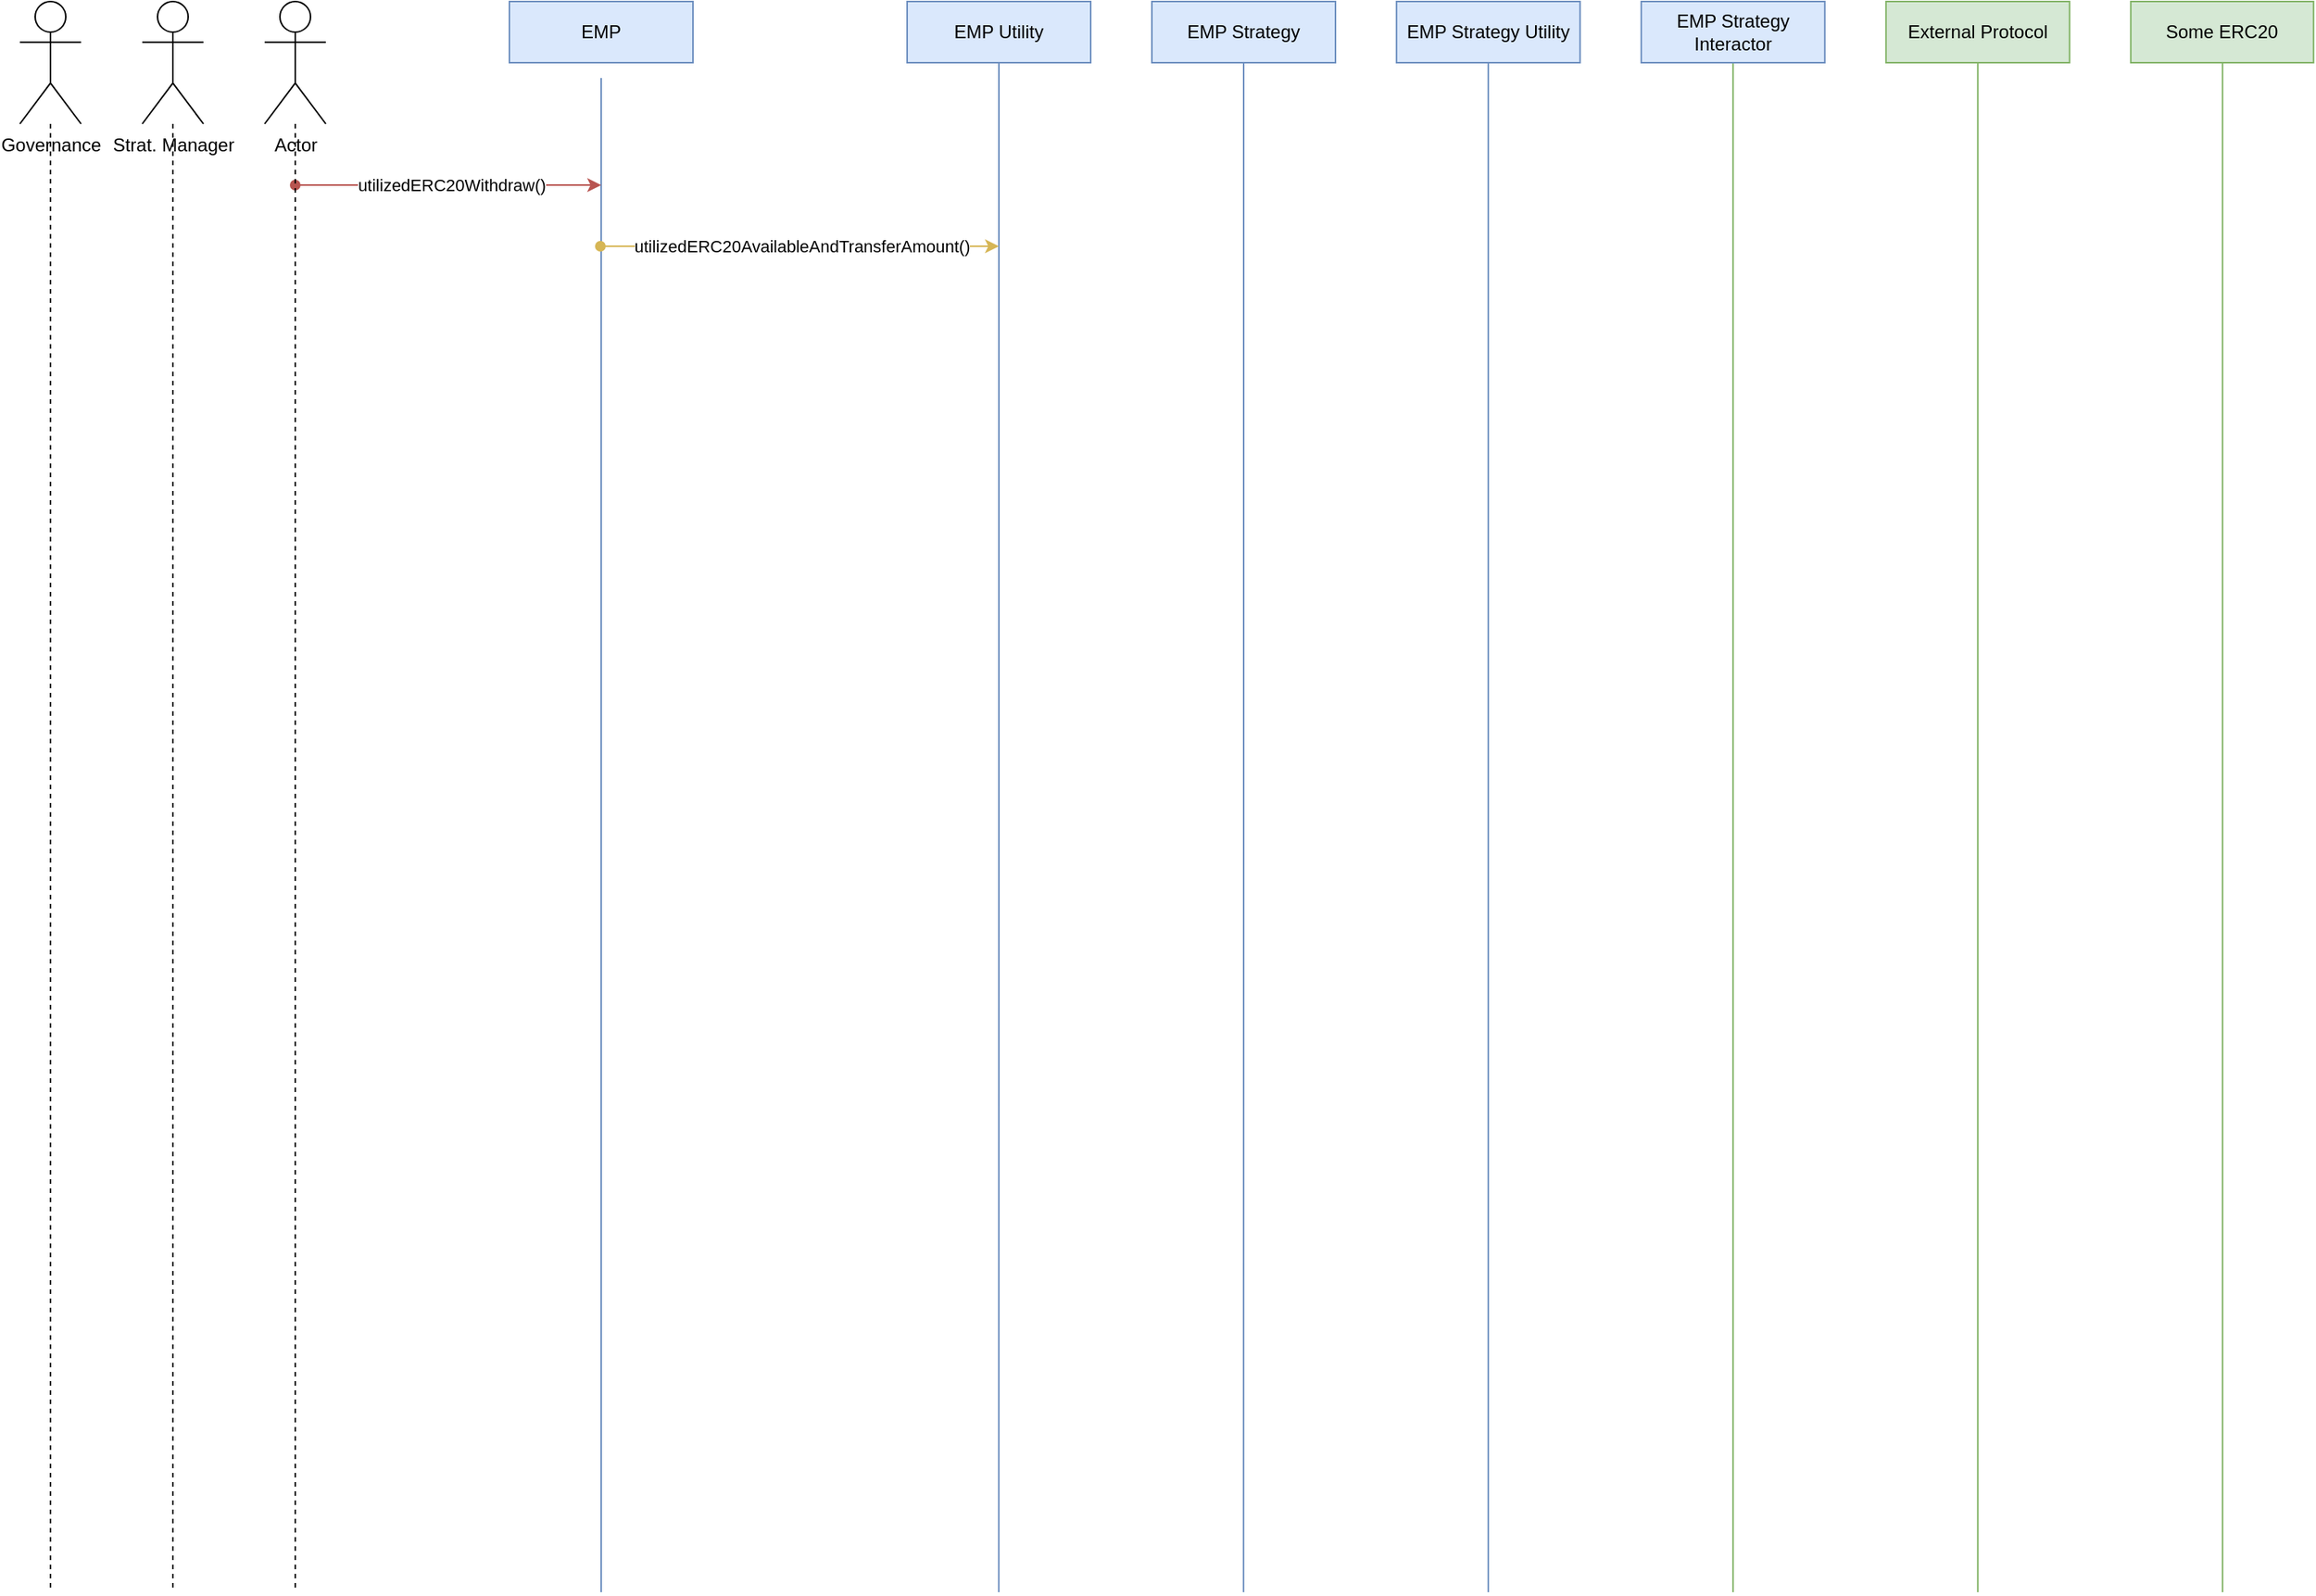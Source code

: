 <mxfile version="24.8.3">
  <diagram name="Page-1" id="bt_N6gOZEhPMWWkY3jSD">
    <mxGraphModel dx="2049" dy="1066" grid="1" gridSize="10" guides="1" tooltips="1" connect="1" arrows="1" fold="1" page="1" pageScale="1" pageWidth="850" pageHeight="1100" math="0" shadow="0">
      <root>
        <mxCell id="0" />
        <mxCell id="1" parent="0" />
        <mxCell id="zzmFLusPvgdIY0-GEy54-1" style="edgeStyle=orthogonalEdgeStyle;rounded=0;orthogonalLoop=1;jettySize=auto;html=1;exitX=0.5;exitY=1;exitDx=0;exitDy=0;fillColor=#dae8fc;strokeColor=#6c8ebf;endArrow=none;endFill=0;" edge="1" parent="1">
          <mxGeometry relative="1" as="geometry">
            <mxPoint x="420" y="1080" as="targetPoint" />
            <mxPoint x="420" y="90" as="sourcePoint" />
            <Array as="points">
              <mxPoint x="420" y="540" />
              <mxPoint x="420" y="540" />
            </Array>
          </mxGeometry>
        </mxCell>
        <mxCell id="zzmFLusPvgdIY0-GEy54-2" value="EMP" style="rounded=0;whiteSpace=wrap;html=1;fillColor=#dae8fc;strokeColor=#6c8ebf;" vertex="1" parent="1">
          <mxGeometry x="360" y="40" width="120" height="40" as="geometry" />
        </mxCell>
        <mxCell id="zzmFLusPvgdIY0-GEy54-3" style="edgeStyle=orthogonalEdgeStyle;rounded=0;orthogonalLoop=1;jettySize=auto;html=1;fillColor=#dae8fc;strokeColor=#6c8ebf;endArrow=none;endFill=0;" edge="1" parent="1" source="zzmFLusPvgdIY0-GEy54-4">
          <mxGeometry relative="1" as="geometry">
            <mxPoint x="839.9" y="1080" as="targetPoint" />
            <mxPoint x="840.029" y="160" as="sourcePoint" />
          </mxGeometry>
        </mxCell>
        <mxCell id="zzmFLusPvgdIY0-GEy54-4" value="EMP Strategy" style="rounded=0;whiteSpace=wrap;html=1;fillColor=#dae8fc;strokeColor=#6c8ebf;" vertex="1" parent="1">
          <mxGeometry x="780.0" y="40" width="120" height="40" as="geometry" />
        </mxCell>
        <mxCell id="zzmFLusPvgdIY0-GEy54-5" style="edgeStyle=orthogonalEdgeStyle;rounded=0;orthogonalLoop=1;jettySize=auto;html=1;fillColor=#d5e8d4;strokeColor=#82b366;endArrow=none;endFill=0;" edge="1" parent="1" source="zzmFLusPvgdIY0-GEy54-6">
          <mxGeometry relative="1" as="geometry">
            <mxPoint x="1159.9" y="1080" as="targetPoint" />
            <mxPoint x="1159.866" y="120" as="sourcePoint" />
            <Array as="points" />
          </mxGeometry>
        </mxCell>
        <mxCell id="zzmFLusPvgdIY0-GEy54-6" value="EMP Strategy Interactor" style="rounded=0;whiteSpace=wrap;html=1;fillColor=#dae8fc;strokeColor=#6c8ebf;" vertex="1" parent="1">
          <mxGeometry x="1099.9" y="40" width="120" height="40" as="geometry" />
        </mxCell>
        <mxCell id="zzmFLusPvgdIY0-GEy54-7" style="edgeStyle=orthogonalEdgeStyle;rounded=0;orthogonalLoop=1;jettySize=auto;html=1;fillColor=#d5e8d4;strokeColor=#82b366;endArrow=none;endFill=0;" edge="1" parent="1" source="zzmFLusPvgdIY0-GEy54-8">
          <mxGeometry relative="1" as="geometry">
            <mxPoint x="1319.9" y="1080" as="targetPoint" />
          </mxGeometry>
        </mxCell>
        <mxCell id="zzmFLusPvgdIY0-GEy54-8" value="External Protocol" style="rounded=0;whiteSpace=wrap;html=1;fillColor=#d5e8d4;strokeColor=#82b366;" vertex="1" parent="1">
          <mxGeometry x="1259.9" y="40" width="120" height="40" as="geometry" />
        </mxCell>
        <mxCell id="zzmFLusPvgdIY0-GEy54-9" style="edgeStyle=orthogonalEdgeStyle;rounded=0;orthogonalLoop=1;jettySize=auto;html=1;endArrow=classic;endFill=1;fillColor=#f8cecc;strokeColor=#b85450;startArrow=oval;startFill=1;" edge="1" parent="1">
          <mxGeometry relative="1" as="geometry">
            <mxPoint x="420" y="160" as="targetPoint" />
            <mxPoint x="220" y="160" as="sourcePoint" />
          </mxGeometry>
        </mxCell>
        <mxCell id="zzmFLusPvgdIY0-GEy54-10" value="utilizedERC20Withdraw()" style="edgeLabel;html=1;align=center;verticalAlign=middle;resizable=0;points=[];" vertex="1" connectable="0" parent="zzmFLusPvgdIY0-GEy54-9">
          <mxGeometry x="0.175" y="1" relative="1" as="geometry">
            <mxPoint x="-16" y="1" as="offset" />
          </mxGeometry>
        </mxCell>
        <mxCell id="zzmFLusPvgdIY0-GEy54-11" style="edgeStyle=orthogonalEdgeStyle;rounded=0;orthogonalLoop=1;jettySize=auto;html=1;dashed=1;endArrow=none;endFill=0;" edge="1" parent="1" source="zzmFLusPvgdIY0-GEy54-12">
          <mxGeometry relative="1" as="geometry">
            <mxPoint x="220" y="1080" as="targetPoint" />
            <mxPoint x="220.034" y="240" as="sourcePoint" />
            <Array as="points" />
          </mxGeometry>
        </mxCell>
        <mxCell id="zzmFLusPvgdIY0-GEy54-12" value="Actor" style="shape=umlActor;verticalLabelPosition=bottom;verticalAlign=top;html=1;outlineConnect=0;" vertex="1" parent="1">
          <mxGeometry x="200" y="40" width="40" height="80" as="geometry" />
        </mxCell>
        <mxCell id="zzmFLusPvgdIY0-GEy54-13" style="edgeStyle=orthogonalEdgeStyle;rounded=0;orthogonalLoop=1;jettySize=auto;html=1;fillColor=#d5e8d4;strokeColor=#82b366;exitX=0.502;exitY=0.5;exitDx=0;exitDy=0;exitPerimeter=0;endArrow=none;endFill=0;" edge="1" parent="1" source="zzmFLusPvgdIY0-GEy54-14">
          <mxGeometry relative="1" as="geometry">
            <mxPoint x="1479.9" y="1080" as="targetPoint" />
            <mxPoint x="819.659" y="200" as="sourcePoint" />
            <Array as="points">
              <mxPoint x="1479.9" y="640" />
            </Array>
          </mxGeometry>
        </mxCell>
        <mxCell id="zzmFLusPvgdIY0-GEy54-14" value="Some ERC20" style="rounded=0;whiteSpace=wrap;html=1;fillColor=#d5e8d4;strokeColor=#82b366;" vertex="1" parent="1">
          <mxGeometry x="1419.9" y="40" width="119.49" height="40" as="geometry" />
        </mxCell>
        <mxCell id="zzmFLusPvgdIY0-GEy54-38" style="edgeStyle=orthogonalEdgeStyle;rounded=0;orthogonalLoop=1;jettySize=auto;html=1;exitX=0.5;exitY=1;exitDx=0;exitDy=0;fillColor=#dae8fc;strokeColor=#6c8ebf;endArrow=none;endFill=0;" edge="1" parent="1" source="zzmFLusPvgdIY0-GEy54-39">
          <mxGeometry relative="1" as="geometry">
            <mxPoint x="679.9" y="1080" as="targetPoint" />
          </mxGeometry>
        </mxCell>
        <mxCell id="zzmFLusPvgdIY0-GEy54-39" value="EMP Utility" style="rounded=0;whiteSpace=wrap;html=1;fillColor=#dae8fc;strokeColor=#6c8ebf;" vertex="1" parent="1">
          <mxGeometry x="620" y="40" width="120" height="40" as="geometry" />
        </mxCell>
        <mxCell id="zzmFLusPvgdIY0-GEy54-40" style="edgeStyle=orthogonalEdgeStyle;rounded=0;orthogonalLoop=1;jettySize=auto;html=1;endArrow=classic;endFill=1;fillColor=#fff2cc;strokeColor=#d6b656;startArrow=oval;startFill=1;" edge="1" parent="1">
          <mxGeometry relative="1" as="geometry">
            <mxPoint x="680" y="200" as="targetPoint" />
            <mxPoint x="419.48" y="200" as="sourcePoint" />
            <Array as="points">
              <mxPoint x="530" y="200" />
              <mxPoint x="530" y="200" />
            </Array>
          </mxGeometry>
        </mxCell>
        <mxCell id="zzmFLusPvgdIY0-GEy54-41" value="utilizedERC20AvailableAndTransferAmount()" style="edgeLabel;html=1;align=center;verticalAlign=middle;resizable=0;points=[];" vertex="1" connectable="0" parent="zzmFLusPvgdIY0-GEy54-40">
          <mxGeometry y="-2" relative="1" as="geometry">
            <mxPoint x="1" y="-2" as="offset" />
          </mxGeometry>
        </mxCell>
        <mxCell id="zzmFLusPvgdIY0-GEy54-42" style="edgeStyle=orthogonalEdgeStyle;rounded=0;orthogonalLoop=1;jettySize=auto;html=1;fillColor=#dae8fc;strokeColor=#6c8ebf;endArrow=none;endFill=0;" edge="1" parent="1" source="zzmFLusPvgdIY0-GEy54-43">
          <mxGeometry relative="1" as="geometry">
            <mxPoint x="999.9" y="1080" as="targetPoint" />
          </mxGeometry>
        </mxCell>
        <mxCell id="zzmFLusPvgdIY0-GEy54-43" value="EMP Strategy Utility" style="rounded=0;whiteSpace=wrap;html=1;fillColor=#dae8fc;strokeColor=#6c8ebf;" vertex="1" parent="1">
          <mxGeometry x="939.9" y="40" width="120" height="40" as="geometry" />
        </mxCell>
        <mxCell id="zzmFLusPvgdIY0-GEy54-46" style="edgeStyle=orthogonalEdgeStyle;rounded=0;orthogonalLoop=1;jettySize=auto;html=1;dashed=1;endArrow=none;endFill=0;" edge="1" parent="1" source="zzmFLusPvgdIY0-GEy54-47">
          <mxGeometry relative="1" as="geometry">
            <mxPoint x="140" y="1080" as="targetPoint" />
            <mxPoint x="140.034" y="240" as="sourcePoint" />
            <Array as="points" />
          </mxGeometry>
        </mxCell>
        <mxCell id="zzmFLusPvgdIY0-GEy54-47" value="Strat. Manager" style="shape=umlActor;verticalLabelPosition=bottom;verticalAlign=top;html=1;outlineConnect=0;" vertex="1" parent="1">
          <mxGeometry x="120" y="40" width="40" height="80" as="geometry" />
        </mxCell>
        <mxCell id="zzmFLusPvgdIY0-GEy54-48" style="edgeStyle=orthogonalEdgeStyle;rounded=0;orthogonalLoop=1;jettySize=auto;html=1;dashed=1;endArrow=none;endFill=0;" edge="1" parent="1" source="zzmFLusPvgdIY0-GEy54-49">
          <mxGeometry relative="1" as="geometry">
            <mxPoint x="60" y="1080" as="targetPoint" />
            <mxPoint x="60.034" y="240" as="sourcePoint" />
            <Array as="points" />
          </mxGeometry>
        </mxCell>
        <mxCell id="zzmFLusPvgdIY0-GEy54-49" value="Governance" style="shape=umlActor;verticalLabelPosition=bottom;verticalAlign=top;html=1;outlineConnect=0;" vertex="1" parent="1">
          <mxGeometry x="40" y="40" width="40" height="80" as="geometry" />
        </mxCell>
      </root>
    </mxGraphModel>
  </diagram>
</mxfile>

